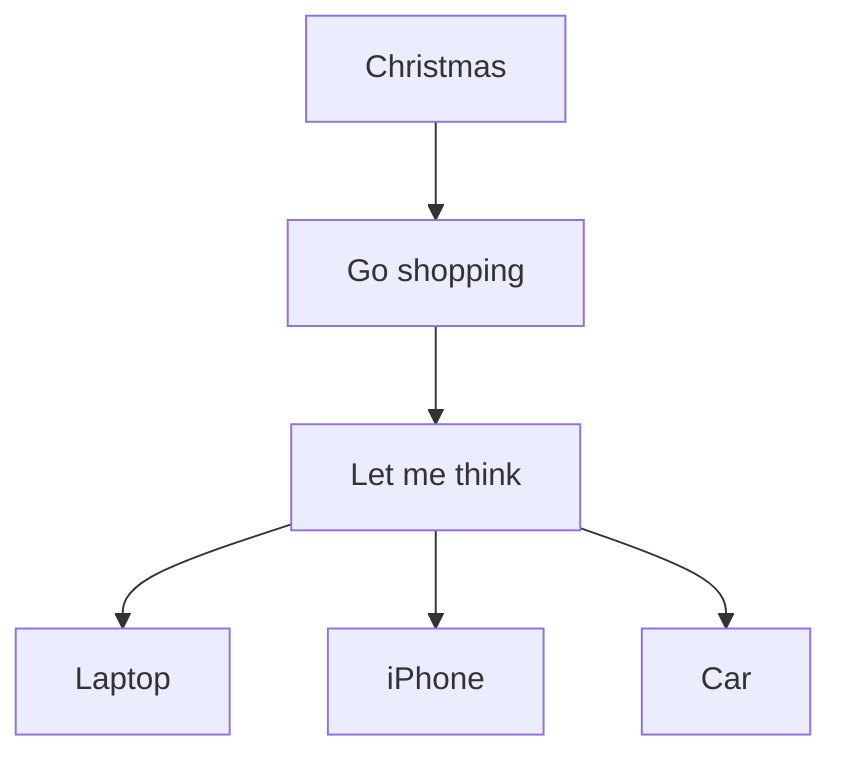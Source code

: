 graph TD
  A[Christmas] --> B[Go shopping]
  B --> C[Let me think]
  C --> D[Laptop]
  C --> E[iPhone]
  C --> F[Car]